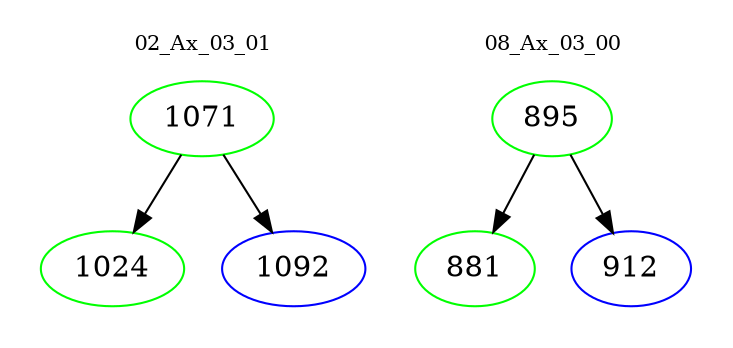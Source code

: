 digraph{
subgraph cluster_0 {
color = white
label = "02_Ax_03_01";
fontsize=10;
T0_1071 [label="1071", color="green"]
T0_1071 -> T0_1024 [color="black"]
T0_1024 [label="1024", color="green"]
T0_1071 -> T0_1092 [color="black"]
T0_1092 [label="1092", color="blue"]
}
subgraph cluster_1 {
color = white
label = "08_Ax_03_00";
fontsize=10;
T1_895 [label="895", color="green"]
T1_895 -> T1_881 [color="black"]
T1_881 [label="881", color="green"]
T1_895 -> T1_912 [color="black"]
T1_912 [label="912", color="blue"]
}
}
